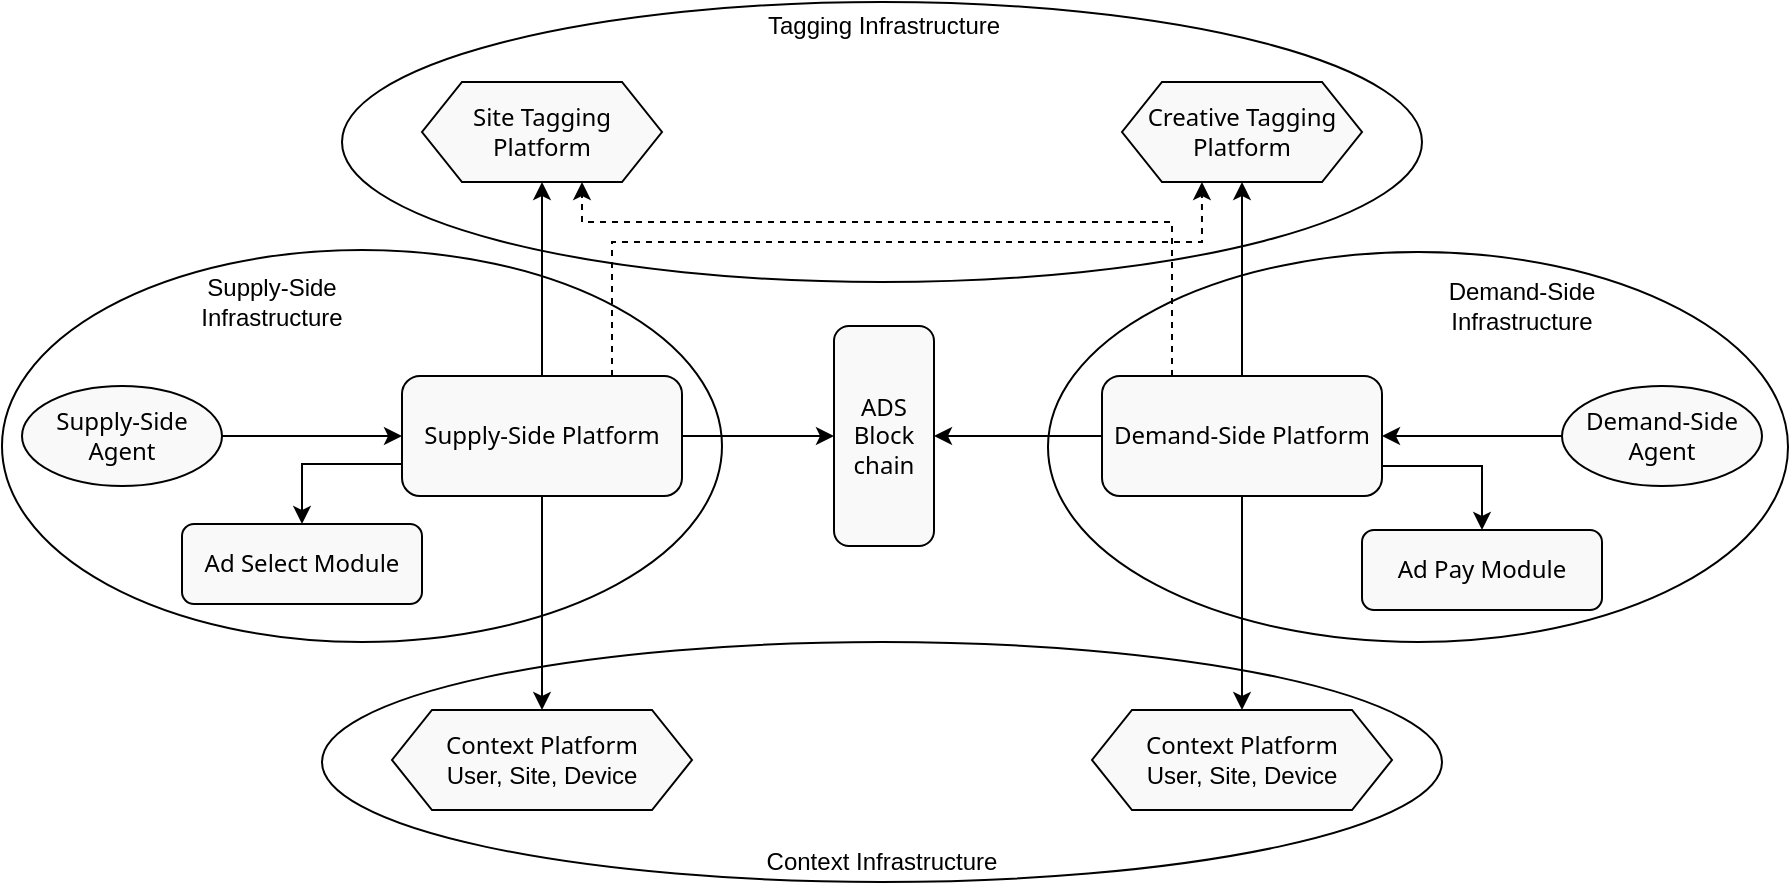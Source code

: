 <mxfile version="20.8.10" type="device" pages="3"><diagram id="jn7hWb-1jvPDCO8oH757" name="Overview"><mxGraphModel dx="2026" dy="819" grid="1" gridSize="10" guides="1" tooltips="1" connect="1" arrows="1" fold="1" page="1" pageScale="1" pageWidth="1169" pageHeight="827" math="0" shadow="0"><root><mxCell id="0"/><mxCell id="1" parent="0"/><mxCell id="batIsPL76N_UszgKCwiz-1" value="&lt;span style=&quot;font-family: &amp;quot;HCo Gotham&amp;quot;, system-ui, -apple-system, &amp;quot;Segoe UI&amp;quot;, Roboto, &amp;quot;Helvetica Neue&amp;quot;, Arial, &amp;quot;Noto Sans&amp;quot;, &amp;quot;Liberation Sans&amp;quot;, sans-serif, &amp;quot;Apple Color Emoji&amp;quot;, &amp;quot;Segoe UI Emoji&amp;quot;, &amp;quot;Segoe UI Symbol&amp;quot;, &amp;quot;Noto Color Emoji&amp;quot;; text-align: start;&quot;&gt;&lt;font style=&quot;font-size: 12px;&quot;&gt;ADS Block&lt;br&gt;chain&lt;/font&gt;&lt;/span&gt;" style="rounded=1;whiteSpace=wrap;html=1;shadow=0;glass=0;fontColor=#000000;strokeColor=#000000;fillColor=#F9F9F9;" vertex="1" parent="1"><mxGeometry x="546" y="312" width="50" height="110" as="geometry"/></mxCell><mxCell id="UW8ppSqbyXw56n3Y4dqZ-31" value="" style="ellipse;whiteSpace=wrap;html=1;fontColor=#000000;fillColor=none;strokeColor=#000000;strokeWidth=1;shadow=0;" parent="1" vertex="1"><mxGeometry x="290" y="470" width="560" height="120" as="geometry"/></mxCell><mxCell id="UW8ppSqbyXw56n3Y4dqZ-30" value="" style="ellipse;whiteSpace=wrap;html=1;fontColor=#000000;fillColor=none;strokeColor=#000000;strokeWidth=1;shadow=0;" parent="1" vertex="1"><mxGeometry x="300" y="150" width="540" height="140" as="geometry"/></mxCell><mxCell id="UW8ppSqbyXw56n3Y4dqZ-29" value="" style="ellipse;whiteSpace=wrap;html=1;fillColor=none;strokeColor=#000000;fontColor=#000000;strokeWidth=1;shadow=0;" parent="1" vertex="1"><mxGeometry x="653" y="275" width="370" height="195" as="geometry"/></mxCell><mxCell id="UW8ppSqbyXw56n3Y4dqZ-28" value="" style="ellipse;whiteSpace=wrap;html=1;fillColor=none;strokeColor=#000000;shadow=0;strokeWidth=1;perimeterSpacing=4;fontColor=#000000;" parent="1" vertex="1"><mxGeometry x="130" y="274" width="360" height="196" as="geometry"/></mxCell><mxCell id="UW8ppSqbyXw56n3Y4dqZ-15" style="edgeStyle=orthogonalEdgeStyle;rounded=0;orthogonalLoop=1;jettySize=auto;html=1;entryX=0.5;entryY=1;entryDx=0;entryDy=0;fontColor=#000000;strokeColor=#000000;shadow=0;" parent="1" source="UW8ppSqbyXw56n3Y4dqZ-1" target="UW8ppSqbyXw56n3Y4dqZ-4" edge="1"><mxGeometry relative="1" as="geometry"/></mxCell><mxCell id="UW8ppSqbyXw56n3Y4dqZ-18" style="edgeStyle=orthogonalEdgeStyle;rounded=0;orthogonalLoop=1;jettySize=auto;html=1;entryX=1;entryY=0.5;entryDx=0;entryDy=0;startArrow=classic;startFill=1;endArrow=none;endFill=0;fontColor=#000000;strokeColor=#000000;shadow=0;" parent="1" source="UW8ppSqbyXw56n3Y4dqZ-1" target="UW8ppSqbyXw56n3Y4dqZ-6" edge="1"><mxGeometry relative="1" as="geometry"/></mxCell><mxCell id="njfDH5lzjeAfx0mGwy8I-3" style="edgeStyle=orthogonalEdgeStyle;rounded=0;orthogonalLoop=1;jettySize=auto;html=1;entryX=0.5;entryY=0;entryDx=0;entryDy=0;exitX=0;exitY=0.75;exitDx=0;exitDy=0;fontColor=#000000;strokeColor=#000000;shadow=0;" parent="1" source="UW8ppSqbyXw56n3Y4dqZ-1" target="UW8ppSqbyXw56n3Y4dqZ-26" edge="1"><mxGeometry relative="1" as="geometry"><Array as="points"><mxPoint x="280" y="381"/></Array></mxGeometry></mxCell><mxCell id="njfDH5lzjeAfx0mGwy8I-16" style="edgeStyle=orthogonalEdgeStyle;rounded=0;orthogonalLoop=1;jettySize=auto;html=1;fontColor=#000000;strokeColor=#000000;shadow=0;" parent="1" source="UW8ppSqbyXw56n3Y4dqZ-1" target="7m5zYhke_c38A_Lj1ryV-2" edge="1"><mxGeometry relative="1" as="geometry"><mxPoint x="400" y="490" as="targetPoint"/></mxGeometry></mxCell><mxCell id="batIsPL76N_UszgKCwiz-3" style="edgeStyle=orthogonalEdgeStyle;rounded=0;orthogonalLoop=1;jettySize=auto;html=1;entryX=0;entryY=0.5;entryDx=0;entryDy=0;" edge="1" parent="1" source="UW8ppSqbyXw56n3Y4dqZ-1" target="batIsPL76N_UszgKCwiz-1"><mxGeometry relative="1" as="geometry"/></mxCell><mxCell id="batIsPL76N_UszgKCwiz-4" style="edgeStyle=orthogonalEdgeStyle;rounded=0;orthogonalLoop=1;jettySize=auto;html=1;entryX=0.333;entryY=1;entryDx=0;entryDy=0;exitX=0.75;exitY=0;exitDx=0;exitDy=0;dashed=1;entryPerimeter=0;" edge="1" parent="1" source="UW8ppSqbyXw56n3Y4dqZ-1" target="UW8ppSqbyXw56n3Y4dqZ-3"><mxGeometry relative="1" as="geometry"><Array as="points"><mxPoint x="435" y="270"/><mxPoint x="730" y="270"/></Array></mxGeometry></mxCell><mxCell id="UW8ppSqbyXw56n3Y4dqZ-1" value="&lt;span style=&quot;font-family: &amp;quot;HCo Gotham&amp;quot;, system-ui, -apple-system, &amp;quot;Segoe UI&amp;quot;, Roboto, &amp;quot;Helvetica Neue&amp;quot;, Arial, &amp;quot;Noto Sans&amp;quot;, &amp;quot;Liberation Sans&amp;quot;, sans-serif, &amp;quot;Apple Color Emoji&amp;quot;, &amp;quot;Segoe UI Emoji&amp;quot;, &amp;quot;Segoe UI Symbol&amp;quot;, &amp;quot;Noto Color Emoji&amp;quot;; text-align: start;&quot;&gt;&lt;font style=&quot;font-size: 12px;&quot;&gt;Supply-Side Platform&lt;/font&gt;&lt;/span&gt;" style="rounded=1;whiteSpace=wrap;html=1;shadow=0;glass=0;fontColor=#000000;strokeColor=#000000;fillColor=#F9F9F9;" parent="1" vertex="1"><mxGeometry x="330" y="337" width="140" height="60" as="geometry"/></mxCell><mxCell id="UW8ppSqbyXw56n3Y4dqZ-14" style="edgeStyle=orthogonalEdgeStyle;rounded=0;orthogonalLoop=1;jettySize=auto;html=1;entryX=0.5;entryY=1;entryDx=0;entryDy=0;fontColor=#000000;strokeColor=#000000;shadow=0;" parent="1" source="UW8ppSqbyXw56n3Y4dqZ-2" target="UW8ppSqbyXw56n3Y4dqZ-3" edge="1"><mxGeometry relative="1" as="geometry"/></mxCell><mxCell id="njfDH5lzjeAfx0mGwy8I-4" style="edgeStyle=orthogonalEdgeStyle;rounded=0;orthogonalLoop=1;jettySize=auto;html=1;exitX=1;exitY=0.75;exitDx=0;exitDy=0;fontColor=#000000;strokeColor=#000000;shadow=0;" parent="1" source="UW8ppSqbyXw56n3Y4dqZ-2" target="UW8ppSqbyXw56n3Y4dqZ-27" edge="1"><mxGeometry relative="1" as="geometry"/></mxCell><mxCell id="njfDH5lzjeAfx0mGwy8I-10" style="edgeStyle=orthogonalEdgeStyle;rounded=0;orthogonalLoop=1;jettySize=auto;html=1;fontColor=#000000;strokeColor=#000000;shadow=0;" parent="1" source="UW8ppSqbyXw56n3Y4dqZ-2" target="7m5zYhke_c38A_Lj1ryV-3" edge="1"><mxGeometry relative="1" as="geometry"><mxPoint x="750.0" y="490" as="targetPoint"/></mxGeometry></mxCell><mxCell id="batIsPL76N_UszgKCwiz-2" style="edgeStyle=orthogonalEdgeStyle;rounded=0;orthogonalLoop=1;jettySize=auto;html=1;entryX=1;entryY=0.5;entryDx=0;entryDy=0;" edge="1" parent="1" source="UW8ppSqbyXw56n3Y4dqZ-2" target="batIsPL76N_UszgKCwiz-1"><mxGeometry relative="1" as="geometry"/></mxCell><mxCell id="batIsPL76N_UszgKCwiz-5" style="edgeStyle=orthogonalEdgeStyle;rounded=0;orthogonalLoop=1;jettySize=auto;html=1;dashed=1;exitX=0.25;exitY=0;exitDx=0;exitDy=0;" edge="1" parent="1" source="UW8ppSqbyXw56n3Y4dqZ-2"><mxGeometry relative="1" as="geometry"><mxPoint x="420" y="240" as="targetPoint"/><Array as="points"><mxPoint x="715" y="260"/><mxPoint x="420" y="260"/></Array></mxGeometry></mxCell><mxCell id="UW8ppSqbyXw56n3Y4dqZ-2" value="&lt;span style=&quot;border-color: var(--border-color); font-family: &amp;quot;HCo Gotham&amp;quot;, system-ui, -apple-system, &amp;quot;Segoe UI&amp;quot;, Roboto, &amp;quot;Helvetica Neue&amp;quot;, Arial, &amp;quot;Noto Sans&amp;quot;, &amp;quot;Liberation Sans&amp;quot;, sans-serif, &amp;quot;Apple Color Emoji&amp;quot;, &amp;quot;Segoe UI Emoji&amp;quot;, &amp;quot;Segoe UI Symbol&amp;quot;, &amp;quot;Noto Color Emoji&amp;quot;; text-align: start;&quot;&gt;&lt;font style=&quot;border-color: var(--border-color);&quot;&gt;Demand-Side Platform&lt;/font&gt;&lt;/span&gt;" style="rounded=1;whiteSpace=wrap;html=1;fontColor=#000000;strokeColor=#000000;shadow=0;fillColor=#F9F9F9;" parent="1" vertex="1"><mxGeometry x="680" y="337" width="140" height="60" as="geometry"/></mxCell><mxCell id="UW8ppSqbyXw56n3Y4dqZ-3" value="&lt;span style=&quot;font-family: &amp;quot;HCo Gotham&amp;quot;, system-ui, -apple-system, &amp;quot;Segoe UI&amp;quot;, Roboto, &amp;quot;Helvetica Neue&amp;quot;, Arial, &amp;quot;Noto Sans&amp;quot;, &amp;quot;Liberation Sans&amp;quot;, sans-serif, &amp;quot;Apple Color Emoji&amp;quot;, &amp;quot;Segoe UI Emoji&amp;quot;, &amp;quot;Segoe UI Symbol&amp;quot;, &amp;quot;Noto Color Emoji&amp;quot;; text-align: start;&quot;&gt;&lt;font style=&quot;font-size: 12px;&quot;&gt;Creative Tagging Platform&lt;/font&gt;&lt;/span&gt;&lt;b&gt;&lt;br&gt;&lt;/b&gt;" style="shape=hexagon;perimeter=hexagonPerimeter2;whiteSpace=wrap;html=1;fixedSize=1;fontColor=#000000;strokeColor=#000000;shadow=0;fillColor=#F9F9F9;" parent="1" vertex="1"><mxGeometry x="690" y="190" width="120" height="50" as="geometry"/></mxCell><mxCell id="UW8ppSqbyXw56n3Y4dqZ-4" value="&lt;span style=&quot;font-family: &amp;quot;HCo Gotham&amp;quot;, system-ui, -apple-system, &amp;quot;Segoe UI&amp;quot;, Roboto, &amp;quot;Helvetica Neue&amp;quot;, Arial, &amp;quot;Noto Sans&amp;quot;, &amp;quot;Liberation Sans&amp;quot;, sans-serif, &amp;quot;Apple Color Emoji&amp;quot;, &amp;quot;Segoe UI Emoji&amp;quot;, &amp;quot;Segoe UI Symbol&amp;quot;, &amp;quot;Noto Color Emoji&amp;quot;; text-align: start;&quot;&gt;&lt;font style=&quot;font-size: 12px;&quot;&gt;Site Tagging&lt;br&gt;Platform&lt;/font&gt;&lt;/span&gt;" style="shape=hexagon;perimeter=hexagonPerimeter2;whiteSpace=wrap;html=1;fixedSize=1;fontColor=#000000;strokeColor=#000000;shadow=0;fillColor=#F9F9F9;" parent="1" vertex="1"><mxGeometry x="340" y="190" width="120" height="50" as="geometry"/></mxCell><mxCell id="UW8ppSqbyXw56n3Y4dqZ-17" style="edgeStyle=orthogonalEdgeStyle;rounded=0;orthogonalLoop=1;jettySize=auto;html=1;entryX=1;entryY=0.5;entryDx=0;entryDy=0;fontColor=#000000;strokeColor=#000000;shadow=0;" parent="1" source="UW8ppSqbyXw56n3Y4dqZ-5" target="UW8ppSqbyXw56n3Y4dqZ-2" edge="1"><mxGeometry relative="1" as="geometry"/></mxCell><mxCell id="UW8ppSqbyXw56n3Y4dqZ-5" value="&lt;span style=&quot;border-color: var(--border-color); font-family: &amp;quot;HCo Gotham&amp;quot;, system-ui, -apple-system, &amp;quot;Segoe UI&amp;quot;, Roboto, &amp;quot;Helvetica Neue&amp;quot;, Arial, &amp;quot;Noto Sans&amp;quot;, &amp;quot;Liberation Sans&amp;quot;, sans-serif, &amp;quot;Apple Color Emoji&amp;quot;, &amp;quot;Segoe UI Emoji&amp;quot;, &amp;quot;Segoe UI Symbol&amp;quot;, &amp;quot;Noto Color Emoji&amp;quot;; text-align: start;&quot;&gt;&lt;font style=&quot;border-color: var(--border-color);&quot;&gt;Demand-Side Agent&lt;/font&gt;&lt;/span&gt;" style="ellipse;whiteSpace=wrap;html=1;fontColor=#000000;strokeColor=#000000;shadow=0;fillColor=#F9F9F9;" parent="1" vertex="1"><mxGeometry x="910" y="342" width="100" height="50" as="geometry"/></mxCell><mxCell id="UW8ppSqbyXw56n3Y4dqZ-6" value="&lt;span style=&quot;font-family: &amp;quot;HCo Gotham&amp;quot;, system-ui, -apple-system, &amp;quot;Segoe UI&amp;quot;, Roboto, &amp;quot;Helvetica Neue&amp;quot;, Arial, &amp;quot;Noto Sans&amp;quot;, &amp;quot;Liberation Sans&amp;quot;, sans-serif, &amp;quot;Apple Color Emoji&amp;quot;, &amp;quot;Segoe UI Emoji&amp;quot;, &amp;quot;Segoe UI Symbol&amp;quot;, &amp;quot;Noto Color Emoji&amp;quot;; text-align: start;&quot;&gt;&lt;font style=&quot;font-size: 12px;&quot;&gt;Supply-Side Agent&lt;/font&gt;&lt;/span&gt;" style="ellipse;whiteSpace=wrap;html=1;fontColor=#000000;strokeColor=#000000;shadow=0;fillColor=#F9F9F9;" parent="1" vertex="1"><mxGeometry x="140" y="342" width="100" height="50" as="geometry"/></mxCell><mxCell id="UW8ppSqbyXw56n3Y4dqZ-26" value="&lt;span style=&quot;border-color: var(--border-color); font-family: &amp;quot;HCo Gotham&amp;quot;, system-ui, -apple-system, &amp;quot;Segoe UI&amp;quot;, Roboto, &amp;quot;Helvetica Neue&amp;quot;, Arial, &amp;quot;Noto Sans&amp;quot;, &amp;quot;Liberation Sans&amp;quot;, sans-serif, &amp;quot;Apple Color Emoji&amp;quot;, &amp;quot;Segoe UI Emoji&amp;quot;, &amp;quot;Segoe UI Symbol&amp;quot;, &amp;quot;Noto Color Emoji&amp;quot;; text-align: start;&quot;&gt;&lt;font style=&quot;border-color: var(--border-color);&quot;&gt;Ad Select Module&lt;/font&gt;&lt;/span&gt;" style="rounded=1;whiteSpace=wrap;html=1;fontColor=#000000;strokeColor=#000000;shadow=0;fillColor=#F9F9F9;" parent="1" vertex="1"><mxGeometry x="220" y="411" width="120" height="40" as="geometry"/></mxCell><mxCell id="UW8ppSqbyXw56n3Y4dqZ-27" value="&lt;span style=&quot;border-color: var(--border-color); font-family: &amp;quot;HCo Gotham&amp;quot;, system-ui, -apple-system, &amp;quot;Segoe UI&amp;quot;, Roboto, &amp;quot;Helvetica Neue&amp;quot;, Arial, &amp;quot;Noto Sans&amp;quot;, &amp;quot;Liberation Sans&amp;quot;, sans-serif, &amp;quot;Apple Color Emoji&amp;quot;, &amp;quot;Segoe UI Emoji&amp;quot;, &amp;quot;Segoe UI Symbol&amp;quot;, &amp;quot;Noto Color Emoji&amp;quot;; text-align: start;&quot;&gt;&lt;font style=&quot;border-color: var(--border-color);&quot;&gt;Ad Pay Module&lt;/font&gt;&lt;/span&gt;" style="rounded=1;whiteSpace=wrap;html=1;fontColor=#000000;strokeColor=#000000;shadow=0;fillColor=#F9F9F9;" parent="1" vertex="1"><mxGeometry x="810" y="414" width="120" height="40" as="geometry"/></mxCell><mxCell id="UW8ppSqbyXw56n3Y4dqZ-32" value="Context Infrastructure" style="text;html=1;strokeColor=none;fillColor=none;align=center;verticalAlign=middle;whiteSpace=wrap;rounded=0;dashed=1;fontColor=#000000;shadow=0;" parent="1" vertex="1"><mxGeometry x="490" y="570" width="160" height="20" as="geometry"/></mxCell><mxCell id="UW8ppSqbyXw56n3Y4dqZ-33" value="Tagging Infrastructure" style="text;html=1;strokeColor=none;fillColor=none;align=center;verticalAlign=middle;whiteSpace=wrap;rounded=0;dashed=1;fontColor=#000000;shadow=0;" parent="1" vertex="1"><mxGeometry x="471" y="152" width="200" height="20" as="geometry"/></mxCell><mxCell id="UW8ppSqbyXw56n3Y4dqZ-34" value="Demand-Side Infrastructure" style="text;html=1;strokeColor=none;fillColor=none;align=center;verticalAlign=middle;whiteSpace=wrap;rounded=0;dashed=1;fontColor=#000000;shadow=0;" parent="1" vertex="1"><mxGeometry x="850" y="292" width="80" height="20" as="geometry"/></mxCell><mxCell id="UW8ppSqbyXw56n3Y4dqZ-36" value="Supply-Side Infrastructure" style="text;html=1;strokeColor=none;fillColor=none;align=center;verticalAlign=middle;whiteSpace=wrap;rounded=0;dashed=1;fontColor=#000000;shadow=0;" parent="1" vertex="1"><mxGeometry x="220" y="290" width="90" height="20" as="geometry"/></mxCell><mxCell id="7m5zYhke_c38A_Lj1ryV-2" value="&lt;font style=&quot;font-size: 12px;&quot;&gt;&lt;span style=&quot;font-family: &amp;quot;HCo Gotham&amp;quot;, system-ui, -apple-system, &amp;quot;Segoe UI&amp;quot;, Roboto, &amp;quot;Helvetica Neue&amp;quot;, Arial, &amp;quot;Noto Sans&amp;quot;, &amp;quot;Liberation Sans&amp;quot;, sans-serif, &amp;quot;Apple Color Emoji&amp;quot;, &amp;quot;Segoe UI Emoji&amp;quot;, &amp;quot;Segoe UI Symbol&amp;quot;, &amp;quot;Noto Color Emoji&amp;quot;; text-align: start;&quot;&gt;Context Platform&lt;br&gt;&lt;/span&gt;&lt;/font&gt;User, Site, Device" style="shape=hexagon;perimeter=hexagonPerimeter2;whiteSpace=wrap;html=1;fixedSize=1;fontColor=#000000;strokeColor=#000000;shadow=0;fillColor=#F9F9F9;" parent="1" vertex="1"><mxGeometry x="325" y="504" width="150" height="50" as="geometry"/></mxCell><mxCell id="7m5zYhke_c38A_Lj1ryV-3" value="&lt;font style=&quot;font-size: 12px;&quot;&gt;&lt;span style=&quot;font-family: &amp;quot;HCo Gotham&amp;quot;, system-ui, -apple-system, &amp;quot;Segoe UI&amp;quot;, Roboto, &amp;quot;Helvetica Neue&amp;quot;, Arial, &amp;quot;Noto Sans&amp;quot;, &amp;quot;Liberation Sans&amp;quot;, sans-serif, &amp;quot;Apple Color Emoji&amp;quot;, &amp;quot;Segoe UI Emoji&amp;quot;, &amp;quot;Segoe UI Symbol&amp;quot;, &amp;quot;Noto Color Emoji&amp;quot;; text-align: start;&quot;&gt;Context Platform&lt;br&gt;&lt;/span&gt;&lt;/font&gt;User, Site, Device" style="shape=hexagon;perimeter=hexagonPerimeter2;whiteSpace=wrap;html=1;fixedSize=1;fontColor=#000000;strokeColor=#000000;shadow=0;fillColor=#F9F9F9;" parent="1" vertex="1"><mxGeometry x="675" y="504" width="150" height="50" as="geometry"/></mxCell></root></mxGraphModel></diagram><diagram name="SSI" id="JGOH44SyNRFdQ1ehRQT0"><mxGraphModel dx="2026" dy="819" grid="1" gridSize="10" guides="1" tooltips="1" connect="1" arrows="1" fold="1" page="1" pageScale="1" pageWidth="1169" pageHeight="827" math="0" shadow="0"><root><mxCell id="r3SdcnbFLTMqASqSwlDu-0"/><mxCell id="r3SdcnbFLTMqASqSwlDu-1" parent="r3SdcnbFLTMqASqSwlDu-0"/><mxCell id="r3SdcnbFLTMqASqSwlDu-6" value="" style="ellipse;whiteSpace=wrap;html=1;fillColor=none;strokeColor=#000000;shadow=0;strokeWidth=1;perimeterSpacing=4;fontColor=#000000;" vertex="1" parent="r3SdcnbFLTMqASqSwlDu-1"><mxGeometry x="130" y="274" width="360" height="196" as="geometry"/></mxCell><mxCell id="r3SdcnbFLTMqASqSwlDu-7" style="edgeStyle=orthogonalEdgeStyle;rounded=0;orthogonalLoop=1;jettySize=auto;html=1;entryX=0.5;entryY=1;entryDx=0;entryDy=0;fontColor=#000000;strokeColor=#000000;shadow=0;" edge="1" parent="r3SdcnbFLTMqASqSwlDu-1" source="r3SdcnbFLTMqASqSwlDu-13" target="r3SdcnbFLTMqASqSwlDu-21"><mxGeometry relative="1" as="geometry"/></mxCell><mxCell id="r3SdcnbFLTMqASqSwlDu-8" style="edgeStyle=orthogonalEdgeStyle;rounded=0;orthogonalLoop=1;jettySize=auto;html=1;entryX=1;entryY=0.5;entryDx=0;entryDy=0;startArrow=classic;startFill=1;endArrow=none;endFill=0;fontColor=#000000;strokeColor=#000000;shadow=0;" edge="1" parent="r3SdcnbFLTMqASqSwlDu-1" source="r3SdcnbFLTMqASqSwlDu-13" target="r3SdcnbFLTMqASqSwlDu-24"><mxGeometry relative="1" as="geometry"/></mxCell><mxCell id="r3SdcnbFLTMqASqSwlDu-9" style="edgeStyle=orthogonalEdgeStyle;rounded=0;orthogonalLoop=1;jettySize=auto;html=1;entryX=0.5;entryY=0;entryDx=0;entryDy=0;exitX=0;exitY=0.75;exitDx=0;exitDy=0;fontColor=#000000;strokeColor=#000000;shadow=0;" edge="1" parent="r3SdcnbFLTMqASqSwlDu-1" source="r3SdcnbFLTMqASqSwlDu-13" target="r3SdcnbFLTMqASqSwlDu-25"><mxGeometry relative="1" as="geometry"><Array as="points"><mxPoint x="280" y="381"/></Array></mxGeometry></mxCell><mxCell id="r3SdcnbFLTMqASqSwlDu-10" style="edgeStyle=orthogonalEdgeStyle;rounded=0;orthogonalLoop=1;jettySize=auto;html=1;fontColor=#000000;strokeColor=#000000;shadow=0;" edge="1" parent="r3SdcnbFLTMqASqSwlDu-1" source="r3SdcnbFLTMqASqSwlDu-13" target="r3SdcnbFLTMqASqSwlDu-31"><mxGeometry relative="1" as="geometry"><mxPoint x="400" y="490" as="targetPoint"/></mxGeometry></mxCell><mxCell id="r3SdcnbFLTMqASqSwlDu-11" style="edgeStyle=orthogonalEdgeStyle;rounded=0;orthogonalLoop=1;jettySize=auto;html=1;entryX=0;entryY=0.5;entryDx=0;entryDy=0;" edge="1" parent="r3SdcnbFLTMqASqSwlDu-1" source="r3SdcnbFLTMqASqSwlDu-13" target="r3SdcnbFLTMqASqSwlDu-19"><mxGeometry relative="1" as="geometry"><mxPoint x="546" y="367" as="targetPoint"/></mxGeometry></mxCell><mxCell id="r3SdcnbFLTMqASqSwlDu-12" style="edgeStyle=orthogonalEdgeStyle;rounded=0;orthogonalLoop=1;jettySize=auto;html=1;entryX=0.5;entryY=1;entryDx=0;entryDy=0;exitX=0.75;exitY=0;exitDx=0;exitDy=0;dashed=1;" edge="1" parent="r3SdcnbFLTMqASqSwlDu-1" source="r3SdcnbFLTMqASqSwlDu-13" target="r3SdcnbFLTMqASqSwlDu-20"><mxGeometry relative="1" as="geometry"><Array as="points"><mxPoint x="435" y="270"/><mxPoint x="602" y="270"/></Array></mxGeometry></mxCell><mxCell id="r3SdcnbFLTMqASqSwlDu-13" value="&lt;span style=&quot;font-family: &amp;quot;HCo Gotham&amp;quot;, system-ui, -apple-system, &amp;quot;Segoe UI&amp;quot;, Roboto, &amp;quot;Helvetica Neue&amp;quot;, Arial, &amp;quot;Noto Sans&amp;quot;, &amp;quot;Liberation Sans&amp;quot;, sans-serif, &amp;quot;Apple Color Emoji&amp;quot;, &amp;quot;Segoe UI Emoji&amp;quot;, &amp;quot;Segoe UI Symbol&amp;quot;, &amp;quot;Noto Color Emoji&amp;quot;; text-align: start;&quot;&gt;&lt;font style=&quot;font-size: 12px;&quot;&gt;Supply-Side Platform&lt;/font&gt;&lt;/span&gt;" style="rounded=1;whiteSpace=wrap;html=1;shadow=0;glass=0;fontColor=#000000;strokeColor=#000000;fillColor=#F9F9F9;" vertex="1" parent="r3SdcnbFLTMqASqSwlDu-1"><mxGeometry x="330" y="337" width="140" height="60" as="geometry"/></mxCell><mxCell id="r3SdcnbFLTMqASqSwlDu-19" value="&lt;span style=&quot;border-color: var(--border-color); font-family: &amp;quot;HCo Gotham&amp;quot;, system-ui, -apple-system, &amp;quot;Segoe UI&amp;quot;, Roboto, &amp;quot;Helvetica Neue&amp;quot;, Arial, &amp;quot;Noto Sans&amp;quot;, &amp;quot;Liberation Sans&amp;quot;, sans-serif, &amp;quot;Apple Color Emoji&amp;quot;, &amp;quot;Segoe UI Emoji&amp;quot;, &amp;quot;Segoe UI Symbol&amp;quot;, &amp;quot;Noto Color Emoji&amp;quot;; text-align: start;&quot;&gt;&lt;font style=&quot;border-color: var(--border-color);&quot;&gt;Demand-Side Platform&lt;/font&gt;&lt;/span&gt;" style="rounded=1;whiteSpace=wrap;html=1;fontColor=#000000;strokeColor=#000000;shadow=0;fillColor=#F9F9F9;" vertex="1" parent="r3SdcnbFLTMqASqSwlDu-1"><mxGeometry x="532" y="337" width="140" height="60" as="geometry"/></mxCell><mxCell id="r3SdcnbFLTMqASqSwlDu-20" value="&lt;span style=&quot;font-family: &amp;quot;HCo Gotham&amp;quot;, system-ui, -apple-system, &amp;quot;Segoe UI&amp;quot;, Roboto, &amp;quot;Helvetica Neue&amp;quot;, Arial, &amp;quot;Noto Sans&amp;quot;, &amp;quot;Liberation Sans&amp;quot;, sans-serif, &amp;quot;Apple Color Emoji&amp;quot;, &amp;quot;Segoe UI Emoji&amp;quot;, &amp;quot;Segoe UI Symbol&amp;quot;, &amp;quot;Noto Color Emoji&amp;quot;; text-align: start;&quot;&gt;&lt;font style=&quot;font-size: 12px;&quot;&gt;Creative Tagging Platform&lt;/font&gt;&lt;/span&gt;&lt;b&gt;&lt;br&gt;&lt;/b&gt;" style="shape=hexagon;perimeter=hexagonPerimeter2;whiteSpace=wrap;html=1;fixedSize=1;fontColor=#000000;strokeColor=#000000;shadow=0;fillColor=#F9F9F9;" vertex="1" parent="r3SdcnbFLTMqASqSwlDu-1"><mxGeometry x="542" y="190" width="120" height="50" as="geometry"/></mxCell><mxCell id="r3SdcnbFLTMqASqSwlDu-21" value="&lt;span style=&quot;font-family: &amp;quot;HCo Gotham&amp;quot;, system-ui, -apple-system, &amp;quot;Segoe UI&amp;quot;, Roboto, &amp;quot;Helvetica Neue&amp;quot;, Arial, &amp;quot;Noto Sans&amp;quot;, &amp;quot;Liberation Sans&amp;quot;, sans-serif, &amp;quot;Apple Color Emoji&amp;quot;, &amp;quot;Segoe UI Emoji&amp;quot;, &amp;quot;Segoe UI Symbol&amp;quot;, &amp;quot;Noto Color Emoji&amp;quot;; text-align: start;&quot;&gt;&lt;font style=&quot;font-size: 12px;&quot;&gt;Site Tagging&lt;br&gt;Platform&lt;/font&gt;&lt;/span&gt;" style="shape=hexagon;perimeter=hexagonPerimeter2;whiteSpace=wrap;html=1;fixedSize=1;fontColor=#000000;strokeColor=#000000;shadow=0;fillColor=#F9F9F9;" vertex="1" parent="r3SdcnbFLTMqASqSwlDu-1"><mxGeometry x="340" y="190" width="120" height="50" as="geometry"/></mxCell><mxCell id="r3SdcnbFLTMqASqSwlDu-24" value="&lt;span style=&quot;font-family: &amp;quot;HCo Gotham&amp;quot;, system-ui, -apple-system, &amp;quot;Segoe UI&amp;quot;, Roboto, &amp;quot;Helvetica Neue&amp;quot;, Arial, &amp;quot;Noto Sans&amp;quot;, &amp;quot;Liberation Sans&amp;quot;, sans-serif, &amp;quot;Apple Color Emoji&amp;quot;, &amp;quot;Segoe UI Emoji&amp;quot;, &amp;quot;Segoe UI Symbol&amp;quot;, &amp;quot;Noto Color Emoji&amp;quot;; text-align: start;&quot;&gt;&lt;font style=&quot;font-size: 12px;&quot;&gt;Supply-Side Agent&lt;/font&gt;&lt;/span&gt;" style="ellipse;whiteSpace=wrap;html=1;fontColor=#000000;strokeColor=#000000;shadow=0;fillColor=#F9F9F9;" vertex="1" parent="r3SdcnbFLTMqASqSwlDu-1"><mxGeometry x="140" y="342" width="100" height="50" as="geometry"/></mxCell><mxCell id="r3SdcnbFLTMqASqSwlDu-25" value="&lt;span style=&quot;border-color: var(--border-color); font-family: &amp;quot;HCo Gotham&amp;quot;, system-ui, -apple-system, &amp;quot;Segoe UI&amp;quot;, Roboto, &amp;quot;Helvetica Neue&amp;quot;, Arial, &amp;quot;Noto Sans&amp;quot;, &amp;quot;Liberation Sans&amp;quot;, sans-serif, &amp;quot;Apple Color Emoji&amp;quot;, &amp;quot;Segoe UI Emoji&amp;quot;, &amp;quot;Segoe UI Symbol&amp;quot;, &amp;quot;Noto Color Emoji&amp;quot;; text-align: start;&quot;&gt;&lt;font style=&quot;border-color: var(--border-color);&quot;&gt;Ad Select Module&lt;/font&gt;&lt;/span&gt;" style="rounded=1;whiteSpace=wrap;html=1;fontColor=#000000;strokeColor=#000000;shadow=0;fillColor=#F9F9F9;" vertex="1" parent="r3SdcnbFLTMqASqSwlDu-1"><mxGeometry x="220" y="411" width="120" height="40" as="geometry"/></mxCell><mxCell id="r3SdcnbFLTMqASqSwlDu-30" value="Supply-Side Infrastructure" style="text;html=1;strokeColor=none;fillColor=none;align=center;verticalAlign=middle;whiteSpace=wrap;rounded=0;dashed=1;fontColor=#000000;shadow=0;" vertex="1" parent="r3SdcnbFLTMqASqSwlDu-1"><mxGeometry x="220" y="290" width="90" height="20" as="geometry"/></mxCell><mxCell id="r3SdcnbFLTMqASqSwlDu-31" value="&lt;font style=&quot;font-size: 12px;&quot;&gt;&lt;span style=&quot;font-family: &amp;quot;HCo Gotham&amp;quot;, system-ui, -apple-system, &amp;quot;Segoe UI&amp;quot;, Roboto, &amp;quot;Helvetica Neue&amp;quot;, Arial, &amp;quot;Noto Sans&amp;quot;, &amp;quot;Liberation Sans&amp;quot;, sans-serif, &amp;quot;Apple Color Emoji&amp;quot;, &amp;quot;Segoe UI Emoji&amp;quot;, &amp;quot;Segoe UI Symbol&amp;quot;, &amp;quot;Noto Color Emoji&amp;quot;; text-align: start;&quot;&gt;Context Platform&lt;br&gt;&lt;/span&gt;&lt;/font&gt;User, Site, Device" style="shape=hexagon;perimeter=hexagonPerimeter2;whiteSpace=wrap;html=1;fixedSize=1;fontColor=#000000;strokeColor=#000000;shadow=0;fillColor=#F9F9F9;" vertex="1" parent="r3SdcnbFLTMqASqSwlDu-1"><mxGeometry x="325" y="504" width="150" height="50" as="geometry"/></mxCell></root></mxGraphModel></diagram><diagram name="DSI" id="C99xCbdbYrw6UHwjk6Ku"><mxGraphModel dx="2026" dy="819" grid="1" gridSize="10" guides="1" tooltips="1" connect="1" arrows="1" fold="1" page="1" pageScale="1" pageWidth="1169" pageHeight="827" math="0" shadow="0"><root><mxCell id="uX_7cH05b0rgoPTetFl8-0"/><mxCell id="uX_7cH05b0rgoPTetFl8-1" parent="uX_7cH05b0rgoPTetFl8-0"/><mxCell id="uX_7cH05b0rgoPTetFl8-5" value="" style="ellipse;whiteSpace=wrap;html=1;fillColor=none;strokeColor=#000000;fontColor=#000000;strokeWidth=1;shadow=0;" vertex="1" parent="uX_7cH05b0rgoPTetFl8-1"><mxGeometry x="653" y="275" width="370" height="195" as="geometry"/></mxCell><mxCell id="uX_7cH05b0rgoPTetFl8-11" style="edgeStyle=orthogonalEdgeStyle;rounded=0;orthogonalLoop=1;jettySize=auto;html=1;entryX=0;entryY=0.5;entryDx=0;entryDy=0;" edge="1" parent="uX_7cH05b0rgoPTetFl8-1" source="uX_7cH05b0rgoPTetFl8-13" target="uX_7cH05b0rgoPTetFl8-19"><mxGeometry relative="1" as="geometry"><mxPoint x="546" y="367" as="targetPoint"/></mxGeometry></mxCell><mxCell id="uX_7cH05b0rgoPTetFl8-13" value="&lt;span style=&quot;font-family: &amp;quot;HCo Gotham&amp;quot;, system-ui, -apple-system, &amp;quot;Segoe UI&amp;quot;, Roboto, &amp;quot;Helvetica Neue&amp;quot;, Arial, &amp;quot;Noto Sans&amp;quot;, &amp;quot;Liberation Sans&amp;quot;, sans-serif, &amp;quot;Apple Color Emoji&amp;quot;, &amp;quot;Segoe UI Emoji&amp;quot;, &amp;quot;Segoe UI Symbol&amp;quot;, &amp;quot;Noto Color Emoji&amp;quot;; text-align: start;&quot;&gt;&lt;font style=&quot;font-size: 12px;&quot;&gt;Supply-Side Platform&lt;/font&gt;&lt;/span&gt;" style="rounded=1;whiteSpace=wrap;html=1;shadow=0;glass=0;fontColor=#000000;strokeColor=#000000;fillColor=#F9F9F9;" vertex="1" parent="uX_7cH05b0rgoPTetFl8-1"><mxGeometry x="470" y="337" width="140" height="60" as="geometry"/></mxCell><mxCell id="uX_7cH05b0rgoPTetFl8-14" style="edgeStyle=orthogonalEdgeStyle;rounded=0;orthogonalLoop=1;jettySize=auto;html=1;entryX=0.5;entryY=1;entryDx=0;entryDy=0;fontColor=#000000;strokeColor=#000000;shadow=0;" edge="1" parent="uX_7cH05b0rgoPTetFl8-1" source="uX_7cH05b0rgoPTetFl8-19" target="uX_7cH05b0rgoPTetFl8-20"><mxGeometry relative="1" as="geometry"/></mxCell><mxCell id="uX_7cH05b0rgoPTetFl8-15" style="edgeStyle=orthogonalEdgeStyle;rounded=0;orthogonalLoop=1;jettySize=auto;html=1;exitX=1;exitY=0.75;exitDx=0;exitDy=0;fontColor=#000000;strokeColor=#000000;shadow=0;" edge="1" parent="uX_7cH05b0rgoPTetFl8-1" source="uX_7cH05b0rgoPTetFl8-19" target="uX_7cH05b0rgoPTetFl8-26"><mxGeometry relative="1" as="geometry"/></mxCell><mxCell id="uX_7cH05b0rgoPTetFl8-16" style="edgeStyle=orthogonalEdgeStyle;rounded=0;orthogonalLoop=1;jettySize=auto;html=1;fontColor=#000000;strokeColor=#000000;shadow=0;" edge="1" parent="uX_7cH05b0rgoPTetFl8-1" source="uX_7cH05b0rgoPTetFl8-19" target="uX_7cH05b0rgoPTetFl8-32"><mxGeometry relative="1" as="geometry"><mxPoint x="750.0" y="490" as="targetPoint"/></mxGeometry></mxCell><mxCell id="uX_7cH05b0rgoPTetFl8-18" style="edgeStyle=orthogonalEdgeStyle;rounded=0;orthogonalLoop=1;jettySize=auto;html=1;dashed=1;exitX=0.25;exitY=0;exitDx=0;exitDy=0;entryX=0.5;entryY=1;entryDx=0;entryDy=0;" edge="1" parent="uX_7cH05b0rgoPTetFl8-1" source="uX_7cH05b0rgoPTetFl8-19" target="uX_7cH05b0rgoPTetFl8-21"><mxGeometry relative="1" as="geometry"><mxPoint x="420" y="240" as="targetPoint"/><Array as="points"><mxPoint x="715" y="260"/><mxPoint x="540" y="260"/></Array></mxGeometry></mxCell><mxCell id="uX_7cH05b0rgoPTetFl8-19" value="&lt;span style=&quot;border-color: var(--border-color); font-family: &amp;quot;HCo Gotham&amp;quot;, system-ui, -apple-system, &amp;quot;Segoe UI&amp;quot;, Roboto, &amp;quot;Helvetica Neue&amp;quot;, Arial, &amp;quot;Noto Sans&amp;quot;, &amp;quot;Liberation Sans&amp;quot;, sans-serif, &amp;quot;Apple Color Emoji&amp;quot;, &amp;quot;Segoe UI Emoji&amp;quot;, &amp;quot;Segoe UI Symbol&amp;quot;, &amp;quot;Noto Color Emoji&amp;quot;; text-align: start;&quot;&gt;&lt;font style=&quot;border-color: var(--border-color);&quot;&gt;Demand-Side Platform&lt;/font&gt;&lt;/span&gt;" style="rounded=1;whiteSpace=wrap;html=1;fontColor=#000000;strokeColor=#000000;shadow=0;fillColor=#F9F9F9;" vertex="1" parent="uX_7cH05b0rgoPTetFl8-1"><mxGeometry x="680" y="337" width="140" height="60" as="geometry"/></mxCell><mxCell id="uX_7cH05b0rgoPTetFl8-20" value="&lt;span style=&quot;font-family: &amp;quot;HCo Gotham&amp;quot;, system-ui, -apple-system, &amp;quot;Segoe UI&amp;quot;, Roboto, &amp;quot;Helvetica Neue&amp;quot;, Arial, &amp;quot;Noto Sans&amp;quot;, &amp;quot;Liberation Sans&amp;quot;, sans-serif, &amp;quot;Apple Color Emoji&amp;quot;, &amp;quot;Segoe UI Emoji&amp;quot;, &amp;quot;Segoe UI Symbol&amp;quot;, &amp;quot;Noto Color Emoji&amp;quot;; text-align: start;&quot;&gt;&lt;font style=&quot;font-size: 12px;&quot;&gt;Creative Tagging Platform&lt;/font&gt;&lt;/span&gt;&lt;b&gt;&lt;br&gt;&lt;/b&gt;" style="shape=hexagon;perimeter=hexagonPerimeter2;whiteSpace=wrap;html=1;fixedSize=1;fontColor=#000000;strokeColor=#000000;shadow=0;fillColor=#F9F9F9;" vertex="1" parent="uX_7cH05b0rgoPTetFl8-1"><mxGeometry x="690" y="190" width="120" height="50" as="geometry"/></mxCell><mxCell id="uX_7cH05b0rgoPTetFl8-21" value="&lt;span style=&quot;font-family: &amp;quot;HCo Gotham&amp;quot;, system-ui, -apple-system, &amp;quot;Segoe UI&amp;quot;, Roboto, &amp;quot;Helvetica Neue&amp;quot;, Arial, &amp;quot;Noto Sans&amp;quot;, &amp;quot;Liberation Sans&amp;quot;, sans-serif, &amp;quot;Apple Color Emoji&amp;quot;, &amp;quot;Segoe UI Emoji&amp;quot;, &amp;quot;Segoe UI Symbol&amp;quot;, &amp;quot;Noto Color Emoji&amp;quot;; text-align: start;&quot;&gt;&lt;font style=&quot;font-size: 12px;&quot;&gt;Site Tagging&lt;br&gt;Platform&lt;/font&gt;&lt;/span&gt;" style="shape=hexagon;perimeter=hexagonPerimeter2;whiteSpace=wrap;html=1;fixedSize=1;fontColor=#000000;strokeColor=#000000;shadow=0;fillColor=#F9F9F9;" vertex="1" parent="uX_7cH05b0rgoPTetFl8-1"><mxGeometry x="480" y="190" width="120" height="50" as="geometry"/></mxCell><mxCell id="uX_7cH05b0rgoPTetFl8-22" style="edgeStyle=orthogonalEdgeStyle;rounded=0;orthogonalLoop=1;jettySize=auto;html=1;entryX=1;entryY=0.5;entryDx=0;entryDy=0;fontColor=#000000;strokeColor=#000000;shadow=0;" edge="1" parent="uX_7cH05b0rgoPTetFl8-1" source="uX_7cH05b0rgoPTetFl8-23" target="uX_7cH05b0rgoPTetFl8-19"><mxGeometry relative="1" as="geometry"/></mxCell><mxCell id="uX_7cH05b0rgoPTetFl8-23" value="&lt;span style=&quot;border-color: var(--border-color); font-family: &amp;quot;HCo Gotham&amp;quot;, system-ui, -apple-system, &amp;quot;Segoe UI&amp;quot;, Roboto, &amp;quot;Helvetica Neue&amp;quot;, Arial, &amp;quot;Noto Sans&amp;quot;, &amp;quot;Liberation Sans&amp;quot;, sans-serif, &amp;quot;Apple Color Emoji&amp;quot;, &amp;quot;Segoe UI Emoji&amp;quot;, &amp;quot;Segoe UI Symbol&amp;quot;, &amp;quot;Noto Color Emoji&amp;quot;; text-align: start;&quot;&gt;&lt;font style=&quot;border-color: var(--border-color);&quot;&gt;Demand-Side Agent&lt;/font&gt;&lt;/span&gt;" style="ellipse;whiteSpace=wrap;html=1;fontColor=#000000;strokeColor=#000000;shadow=0;fillColor=#F9F9F9;" vertex="1" parent="uX_7cH05b0rgoPTetFl8-1"><mxGeometry x="910" y="342" width="100" height="50" as="geometry"/></mxCell><mxCell id="uX_7cH05b0rgoPTetFl8-26" value="&lt;span style=&quot;border-color: var(--border-color); font-family: &amp;quot;HCo Gotham&amp;quot;, system-ui, -apple-system, &amp;quot;Segoe UI&amp;quot;, Roboto, &amp;quot;Helvetica Neue&amp;quot;, Arial, &amp;quot;Noto Sans&amp;quot;, &amp;quot;Liberation Sans&amp;quot;, sans-serif, &amp;quot;Apple Color Emoji&amp;quot;, &amp;quot;Segoe UI Emoji&amp;quot;, &amp;quot;Segoe UI Symbol&amp;quot;, &amp;quot;Noto Color Emoji&amp;quot;; text-align: start;&quot;&gt;&lt;font style=&quot;border-color: var(--border-color);&quot;&gt;Ad Pay Module&lt;/font&gt;&lt;/span&gt;" style="rounded=1;whiteSpace=wrap;html=1;fontColor=#000000;strokeColor=#000000;shadow=0;fillColor=#F9F9F9;" vertex="1" parent="uX_7cH05b0rgoPTetFl8-1"><mxGeometry x="810" y="414" width="120" height="40" as="geometry"/></mxCell><mxCell id="uX_7cH05b0rgoPTetFl8-29" value="Demand-Side Infrastructure" style="text;html=1;strokeColor=none;fillColor=none;align=center;verticalAlign=middle;whiteSpace=wrap;rounded=0;dashed=1;fontColor=#000000;shadow=0;" vertex="1" parent="uX_7cH05b0rgoPTetFl8-1"><mxGeometry x="850" y="292" width="80" height="20" as="geometry"/></mxCell><mxCell id="uX_7cH05b0rgoPTetFl8-32" value="&lt;font style=&quot;font-size: 12px;&quot;&gt;&lt;span style=&quot;font-family: &amp;quot;HCo Gotham&amp;quot;, system-ui, -apple-system, &amp;quot;Segoe UI&amp;quot;, Roboto, &amp;quot;Helvetica Neue&amp;quot;, Arial, &amp;quot;Noto Sans&amp;quot;, &amp;quot;Liberation Sans&amp;quot;, sans-serif, &amp;quot;Apple Color Emoji&amp;quot;, &amp;quot;Segoe UI Emoji&amp;quot;, &amp;quot;Segoe UI Symbol&amp;quot;, &amp;quot;Noto Color Emoji&amp;quot;; text-align: start;&quot;&gt;Context Platform&lt;br&gt;&lt;/span&gt;&lt;/font&gt;User, Site, Device" style="shape=hexagon;perimeter=hexagonPerimeter2;whiteSpace=wrap;html=1;fixedSize=1;fontColor=#000000;strokeColor=#000000;shadow=0;fillColor=#F9F9F9;" vertex="1" parent="uX_7cH05b0rgoPTetFl8-1"><mxGeometry x="675" y="504" width="150" height="50" as="geometry"/></mxCell></root></mxGraphModel></diagram></mxfile>